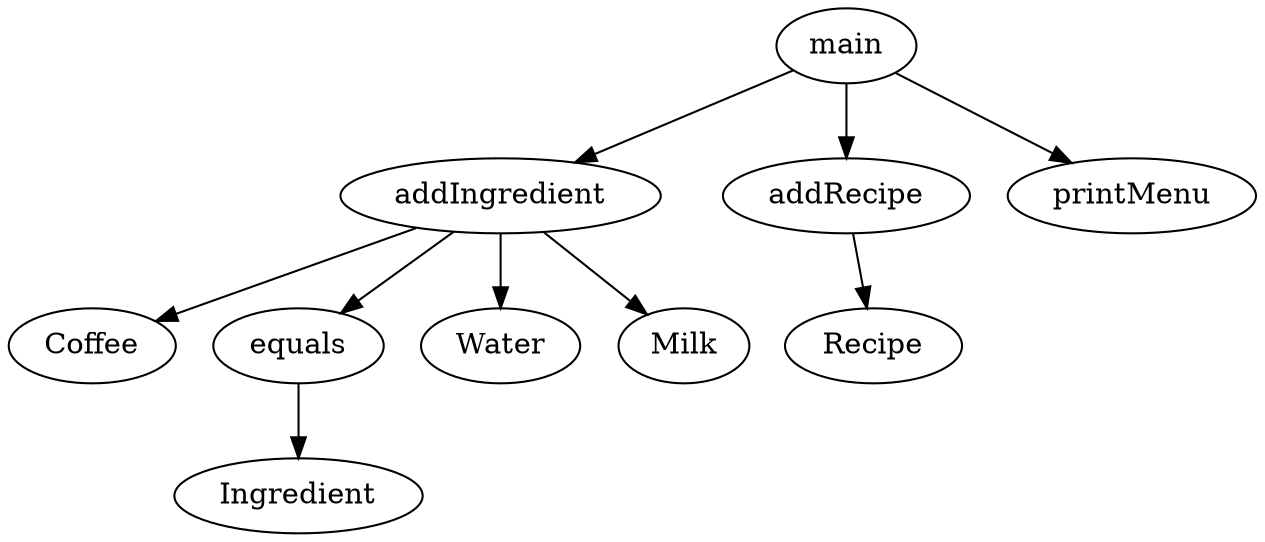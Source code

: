 digraph Cafe {
IDmain [label="main"];
IDaddIngredient [label="addIngredient"];
IDCoffee [label="Coffee"];
IDequals [label="equals"];
IDIngredient [label="Ingredient"];
IDWater [label="Water"];
IDaddRecipe [label="addRecipe"];
IDRecipe [label="Recipe"];
IDMilk [label="Milk"];
IDprintMenu [label="printMenu"];
IDmain -> IDaddIngredient;
IDmain -> IDaddRecipe;
IDmain -> IDprintMenu;
IDaddIngredient -> IDCoffee;
IDaddIngredient -> IDequals;
IDaddIngredient -> IDWater;
IDaddIngredient -> IDMilk;
IDequals -> IDIngredient;
IDaddRecipe -> IDRecipe;
}
